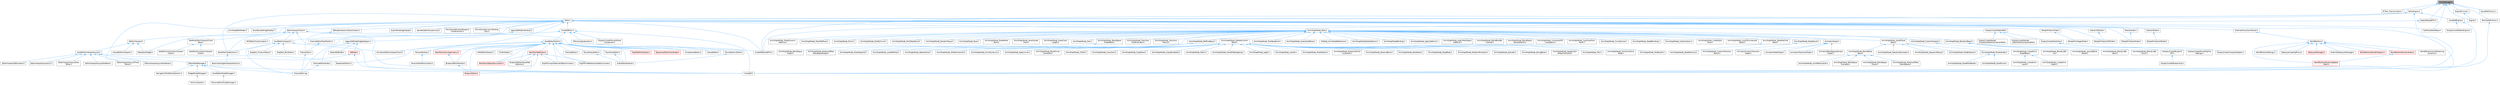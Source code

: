 digraph "TimerManager.h"
{
 // INTERACTIVE_SVG=YES
 // LATEX_PDF_SIZE
  bgcolor="transparent";
  edge [fontname=Helvetica,fontsize=10,labelfontname=Helvetica,labelfontsize=10];
  node [fontname=Helvetica,fontsize=10,shape=box,height=0.2,width=0.4];
  Node1 [id="Node000001",label="TimerManager.h",height=0.2,width=0.4,color="gray40", fillcolor="grey60", style="filled", fontcolor="black",tooltip=" "];
  Node1 -> Node2 [id="edge1_Node000001_Node000002",dir="back",color="steelblue1",style="solid",tooltip=" "];
  Node2 [id="Node000002",label="BTTask_PlayAnimation.h",height=0.2,width=0.4,color="grey40", fillcolor="white", style="filled",URL="$db/d8d/BTTask__PlayAnimation_8h.html",tooltip=" "];
  Node1 -> Node3 [id="edge2_Node000001_Node000003",dir="back",color="steelblue1",style="solid",tooltip=" "];
  Node3 [id="Node000003",label="EditorEngine.h",height=0.2,width=0.4,color="grey40", fillcolor="white", style="filled",URL="$da/d0c/EditorEngine_8h.html",tooltip=" "];
  Node3 -> Node4 [id="edge3_Node000003_Node000004",dir="back",color="steelblue1",style="solid",tooltip=" "];
  Node4 [id="Node000004",label="BookMarkTypeActions.h",height=0.2,width=0.4,color="grey40", fillcolor="white", style="filled",URL="$d0/d2f/BookMarkTypeActions_8h.html",tooltip=" "];
  Node4 -> Node5 [id="edge4_Node000004_Node000005",dir="back",color="steelblue1",style="solid",tooltip=" "];
  Node5 [id="Node000005",label="BookmarkSingleViewportActions.h",height=0.2,width=0.4,color="grey40", fillcolor="white", style="filled",URL="$d3/dd5/BookmarkSingleViewportActions_8h.html",tooltip=" "];
  Node3 -> Node6 [id="edge5_Node000003_Node000006",dir="back",color="steelblue1",style="solid",tooltip=" "];
  Node6 [id="Node000006",label="Editor.h",height=0.2,width=0.4,color="grey40", fillcolor="white", style="filled",URL="$de/d6e/Editor_8h.html",tooltip=" "];
  Node6 -> Node7 [id="edge6_Node000006_Node000007",dir="back",color="steelblue1",style="solid",tooltip=" "];
  Node7 [id="Node000007",label="AnimGraphNode_Base.h",height=0.2,width=0.4,color="grey40", fillcolor="white", style="filled",URL="$d0/dfb/AnimGraphNode__Base_8h.html",tooltip=" "];
  Node7 -> Node8 [id="edge7_Node000007_Node000008",dir="back",color="steelblue1",style="solid",tooltip=" "];
  Node8 [id="Node000008",label="AnimGraphNodeAlphaOptions.h",height=0.2,width=0.4,color="grey40", fillcolor="white", style="filled",URL="$d6/df6/AnimGraphNodeAlphaOptions_8h.html",tooltip=" "];
  Node7 -> Node9 [id="edge8_Node000007_Node000009",dir="back",color="steelblue1",style="solid",tooltip=" "];
  Node9 [id="Node000009",label="AnimGraphNodeBinding.h",height=0.2,width=0.4,color="grey40", fillcolor="white", style="filled",URL="$d6/d3b/AnimGraphNodeBinding_8h.html",tooltip=" "];
  Node7 -> Node10 [id="edge9_Node000007_Node000010",dir="back",color="steelblue1",style="solid",tooltip=" "];
  Node10 [id="Node000010",label="AnimGraphNode_ApplyAdditive.h",height=0.2,width=0.4,color="grey40", fillcolor="white", style="filled",URL="$da/d67/AnimGraphNode__ApplyAdditive_8h.html",tooltip=" "];
  Node7 -> Node11 [id="edge10_Node000007_Node000011",dir="back",color="steelblue1",style="solid",tooltip=" "];
  Node11 [id="Node000011",label="AnimGraphNode_ApplyMeshSpace\lAdditive.h",height=0.2,width=0.4,color="grey40", fillcolor="white", style="filled",URL="$dd/dc4/AnimGraphNode__ApplyMeshSpaceAdditive_8h.html",tooltip=" "];
  Node7 -> Node12 [id="edge11_Node000007_Node000012",dir="back",color="steelblue1",style="solid",tooltip=" "];
  Node12 [id="Node000012",label="AnimGraphNode_AssetPlayer\lBase.h",height=0.2,width=0.4,color="grey40", fillcolor="white", style="filled",URL="$d1/d4f/AnimGraphNode__AssetPlayerBase_8h.html",tooltip=" "];
  Node12 -> Node13 [id="edge12_Node000012_Node000013",dir="back",color="steelblue1",style="solid",tooltip=" "];
  Node13 [id="Node000013",label="AnimGraphNode_BlendSpace\lBase.h",height=0.2,width=0.4,color="grey40", fillcolor="white", style="filled",URL="$d7/d6d/AnimGraphNode__BlendSpaceBase_8h.html",tooltip=" "];
  Node13 -> Node14 [id="edge13_Node000013_Node000014",dir="back",color="steelblue1",style="solid",tooltip=" "];
  Node14 [id="Node000014",label="AnimGraphNode_AimOffsetLookAt.h",height=0.2,width=0.4,color="grey40", fillcolor="white", style="filled",URL="$d2/daa/AnimGraphNode__AimOffsetLookAt_8h.html",tooltip=" "];
  Node13 -> Node15 [id="edge14_Node000013_Node000015",dir="back",color="steelblue1",style="solid",tooltip=" "];
  Node15 [id="Node000015",label="AnimGraphNode_BlendSpace\lEvaluator.h",height=0.2,width=0.4,color="grey40", fillcolor="white", style="filled",URL="$d0/d5d/AnimGraphNode__BlendSpaceEvaluator_8h.html",tooltip=" "];
  Node13 -> Node16 [id="edge15_Node000013_Node000016",dir="back",color="steelblue1",style="solid",tooltip=" "];
  Node16 [id="Node000016",label="AnimGraphNode_BlendSpace\lPlayer.h",height=0.2,width=0.4,color="grey40", fillcolor="white", style="filled",URL="$d2/d22/AnimGraphNode__BlendSpacePlayer_8h.html",tooltip=" "];
  Node13 -> Node17 [id="edge16_Node000013_Node000017",dir="back",color="steelblue1",style="solid",tooltip=" "];
  Node17 [id="Node000017",label="AnimGraphNode_RotationOffset\lBlendSpace.h",height=0.2,width=0.4,color="grey40", fillcolor="white", style="filled",URL="$dc/dd5/AnimGraphNode__RotationOffsetBlendSpace_8h.html",tooltip=" "];
  Node12 -> Node18 [id="edge17_Node000012_Node000018",dir="back",color="steelblue1",style="solid",tooltip=" "];
  Node18 [id="Node000018",label="AnimGraphNode_PoseByName.h",height=0.2,width=0.4,color="grey40", fillcolor="white", style="filled",URL="$d7/d02/AnimGraphNode__PoseByName_8h.html",tooltip=" "];
  Node12 -> Node19 [id="edge18_Node000012_Node000019",dir="back",color="steelblue1",style="solid",tooltip=" "];
  Node19 [id="Node000019",label="AnimGraphNode_PoseHandler.h",height=0.2,width=0.4,color="grey40", fillcolor="white", style="filled",URL="$df/dfb/AnimGraphNode__PoseHandler_8h.html",tooltip=" "];
  Node19 -> Node20 [id="edge19_Node000019_Node000020",dir="back",color="steelblue1",style="solid",tooltip=" "];
  Node20 [id="Node000020",label="AnimGraphNode_PoseBlendNode.h",height=0.2,width=0.4,color="grey40", fillcolor="white", style="filled",URL="$de/d70/AnimGraphNode__PoseBlendNode_8h.html",tooltip=" "];
  Node19 -> Node21 [id="edge20_Node000019_Node000021",dir="back",color="steelblue1",style="solid",tooltip=" "];
  Node21 [id="Node000021",label="AnimGraphNode_PoseDriver.h",height=0.2,width=0.4,color="grey40", fillcolor="white", style="filled",URL="$d7/d7d/AnimGraphNode__PoseDriver_8h.html",tooltip=" "];
  Node12 -> Node22 [id="edge21_Node000012_Node000022",dir="back",color="steelblue1",style="solid",tooltip=" "];
  Node22 [id="Node000022",label="AnimGraphNode_SequenceEvaluator.h",height=0.2,width=0.4,color="grey40", fillcolor="white", style="filled",URL="$d1/d1c/AnimGraphNode__SequenceEvaluator_8h.html",tooltip=" "];
  Node12 -> Node23 [id="edge22_Node000012_Node000023",dir="back",color="steelblue1",style="solid",tooltip=" "];
  Node23 [id="Node000023",label="AnimGraphNode_SequencePlayer.h",height=0.2,width=0.4,color="grey40", fillcolor="white", style="filled",URL="$d2/d91/AnimGraphNode__SequencePlayer_8h.html",tooltip=" "];
  Node7 -> Node24 [id="edge23_Node000007_Node000024",dir="back",color="steelblue1",style="solid",tooltip=" "];
  Node24 [id="Node000024",label="AnimGraphNode_BlendBoneBy\lChannel.h",height=0.2,width=0.4,color="grey40", fillcolor="white", style="filled",URL="$de/da9/AnimGraphNode__BlendBoneByChannel_8h.html",tooltip=" "];
  Node7 -> Node25 [id="edge24_Node000007_Node000025",dir="back",color="steelblue1",style="solid",tooltip=" "];
  Node25 [id="Node000025",label="AnimGraphNode_BlendListBase.h",height=0.2,width=0.4,color="grey40", fillcolor="white", style="filled",URL="$d7/d20/AnimGraphNode__BlendListBase_8h.html",tooltip=" "];
  Node25 -> Node26 [id="edge25_Node000025_Node000026",dir="back",color="steelblue1",style="solid",tooltip=" "];
  Node26 [id="Node000026",label="AnimGraphNode_BlendListBy\lBool.h",height=0.2,width=0.4,color="grey40", fillcolor="white", style="filled",URL="$d9/d9d/AnimGraphNode__BlendListByBool_8h.html",tooltip=" "];
  Node25 -> Node27 [id="edge26_Node000025_Node000027",dir="back",color="steelblue1",style="solid",tooltip=" "];
  Node27 [id="Node000027",label="AnimGraphNode_BlendListBy\lEnum.h",height=0.2,width=0.4,color="grey40", fillcolor="white", style="filled",URL="$de/d60/AnimGraphNode__BlendListByEnum_8h.html",tooltip=" "];
  Node25 -> Node28 [id="edge27_Node000025_Node000028",dir="back",color="steelblue1",style="solid",tooltip=" "];
  Node28 [id="Node000028",label="AnimGraphNode_BlendListBy\lInt.h",height=0.2,width=0.4,color="grey40", fillcolor="white", style="filled",URL="$dc/df2/AnimGraphNode__BlendListByInt_8h.html",tooltip=" "];
  Node25 -> Node29 [id="edge28_Node000025_Node000029",dir="back",color="steelblue1",style="solid",tooltip=" "];
  Node29 [id="Node000029",label="AnimGraphNode_LayeredBone\lBlend.h",height=0.2,width=0.4,color="grey40", fillcolor="white", style="filled",URL="$d2/d01/AnimGraphNode__LayeredBoneBlend_8h.html",tooltip=" "];
  Node7 -> Node30 [id="edge29_Node000007_Node000030",dir="back",color="steelblue1",style="solid",tooltip=" "];
  Node30 [id="Node000030",label="AnimGraphNode_BlendSpace\lGraphBase.h",height=0.2,width=0.4,color="grey40", fillcolor="white", style="filled",URL="$d6/d44/AnimGraphNode__BlendSpaceGraphBase_8h.html",tooltip=" "];
  Node30 -> Node31 [id="edge30_Node000030_Node000031",dir="back",color="steelblue1",style="solid",tooltip=" "];
  Node31 [id="Node000031",label="AnimGraphNode_BlendSpace\lGraph.h",height=0.2,width=0.4,color="grey40", fillcolor="white", style="filled",URL="$d7/d81/AnimGraphNode__BlendSpaceGraph_8h.html",tooltip=" "];
  Node30 -> Node32 [id="edge31_Node000030_Node000032",dir="back",color="steelblue1",style="solid",tooltip=" "];
  Node32 [id="Node000032",label="AnimGraphNode_RotationOffset\lBlendSpaceGraph.h",height=0.2,width=0.4,color="grey40", fillcolor="white", style="filled",URL="$d0/d4c/AnimGraphNode__RotationOffsetBlendSpaceGraph_8h.html",tooltip=" "];
  Node7 -> Node33 [id="edge32_Node000007_Node000033",dir="back",color="steelblue1",style="solid",tooltip=" "];
  Node33 [id="Node000033",label="AnimGraphNode_BlendSpace\lSampleResult.h",height=0.2,width=0.4,color="grey40", fillcolor="white", style="filled",URL="$de/df8/AnimGraphNode__BlendSpaceSampleResult_8h.html",tooltip=" "];
  Node7 -> Node34 [id="edge33_Node000007_Node000034",dir="back",color="steelblue1",style="solid",tooltip=" "];
  Node34 [id="Node000034",label="AnimGraphNode_ComponentTo\lLocalSpace.h",height=0.2,width=0.4,color="grey40", fillcolor="white", style="filled",URL="$d1/d3f/AnimGraphNode__ComponentToLocalSpace_8h.html",tooltip=" "];
  Node7 -> Node35 [id="edge34_Node000007_Node000035",dir="back",color="steelblue1",style="solid",tooltip=" "];
  Node35 [id="Node000035",label="AnimGraphNode_CopyPoseFrom\lMesh.h",height=0.2,width=0.4,color="grey40", fillcolor="white", style="filled",URL="$d6/d71/AnimGraphNode__CopyPoseFromMesh_8h.html",tooltip=" "];
  Node7 -> Node36 [id="edge35_Node000007_Node000036",dir="back",color="steelblue1",style="solid",tooltip=" "];
  Node36 [id="Node000036",label="AnimGraphNode_CurveSource.h",height=0.2,width=0.4,color="grey40", fillcolor="white", style="filled",URL="$dc/de5/AnimGraphNode__CurveSource_8h.html",tooltip=" "];
  Node7 -> Node37 [id="edge36_Node000007_Node000037",dir="back",color="steelblue1",style="solid",tooltip=" "];
  Node37 [id="Node000037",label="AnimGraphNode_CustomProperty.h",height=0.2,width=0.4,color="grey40", fillcolor="white", style="filled",URL="$d8/d3f/AnimGraphNode__CustomProperty_8h.html",tooltip=" "];
  Node37 -> Node38 [id="edge37_Node000037_Node000038",dir="back",color="steelblue1",style="solid",tooltip=" "];
  Node38 [id="Node000038",label="AnimGraphNode_LinkedAnim\lGraphBase.h",height=0.2,width=0.4,color="grey40", fillcolor="white", style="filled",URL="$d5/de1/AnimGraphNode__LinkedAnimGraphBase_8h.html",tooltip=" "];
  Node38 -> Node39 [id="edge38_Node000038_Node000039",dir="back",color="steelblue1",style="solid",tooltip=" "];
  Node39 [id="Node000039",label="AnimGraphNode_LinkedAnim\lGraph.h",height=0.2,width=0.4,color="grey40", fillcolor="white", style="filled",URL="$da/dd5/AnimGraphNode__LinkedAnimGraph_8h.html",tooltip=" "];
  Node38 -> Node40 [id="edge39_Node000038_Node000040",dir="back",color="steelblue1",style="solid",tooltip=" "];
  Node40 [id="Node000040",label="AnimGraphNode_LinkedAnim\lLayer.h",height=0.2,width=0.4,color="grey40", fillcolor="white", style="filled",URL="$dc/d51/AnimGraphNode__LinkedAnimLayer_8h.html",tooltip=" "];
  Node7 -> Node41 [id="edge40_Node000007_Node000041",dir="back",color="steelblue1",style="solid",tooltip=" "];
  Node41 [id="Node000041",label="AnimGraphNode_DeadBlending.h",height=0.2,width=0.4,color="grey40", fillcolor="white", style="filled",URL="$d8/d73/AnimGraphNode__DeadBlending_8h.html",tooltip=" "];
  Node7 -> Node42 [id="edge41_Node000007_Node000042",dir="back",color="steelblue1",style="solid",tooltip=" "];
  Node42 [id="Node000042",label="AnimGraphNode_Inertialization.h",height=0.2,width=0.4,color="grey40", fillcolor="white", style="filled",URL="$d7/d66/AnimGraphNode__Inertialization_8h.html",tooltip=" "];
  Node7 -> Node43 [id="edge42_Node000007_Node000043",dir="back",color="steelblue1",style="solid",tooltip=" "];
  Node43 [id="Node000043",label="AnimGraphNode_LinkedInput\lPose.h",height=0.2,width=0.4,color="grey40", fillcolor="white", style="filled",URL="$d7/d8c/AnimGraphNode__LinkedInputPose_8h.html",tooltip=" "];
  Node7 -> Node44 [id="edge43_Node000007_Node000044",dir="back",color="steelblue1",style="solid",tooltip=" "];
  Node44 [id="Node000044",label="AnimGraphNode_LocalToComponent\lSpace.h",height=0.2,width=0.4,color="grey40", fillcolor="white", style="filled",URL="$d6/d01/AnimGraphNode__LocalToComponentSpace_8h.html",tooltip=" "];
  Node7 -> Node45 [id="edge44_Node000007_Node000045",dir="back",color="steelblue1",style="solid",tooltip=" "];
  Node45 [id="Node000045",label="AnimGraphNode_MakeDynamic\lAdditive.h",height=0.2,width=0.4,color="grey40", fillcolor="white", style="filled",URL="$d4/dc9/AnimGraphNode__MakeDynamicAdditive_8h.html",tooltip=" "];
  Node7 -> Node46 [id="edge45_Node000007_Node000046",dir="back",color="steelblue1",style="solid",tooltip=" "];
  Node46 [id="Node000046",label="AnimGraphNode_MeshRefPose.h",height=0.2,width=0.4,color="grey40", fillcolor="white", style="filled",URL="$d3/d58/AnimGraphNode__MeshRefPose_8h.html",tooltip=" "];
  Node7 -> Node47 [id="edge46_Node000007_Node000047",dir="back",color="steelblue1",style="solid",tooltip=" "];
  Node47 [id="Node000047",label="AnimGraphNode_Mirror.h",height=0.2,width=0.4,color="grey40", fillcolor="white", style="filled",URL="$de/d96/AnimGraphNode__Mirror_8h.html",tooltip=" "];
  Node7 -> Node48 [id="edge47_Node000007_Node000048",dir="back",color="steelblue1",style="solid",tooltip=" "];
  Node48 [id="Node000048",label="AnimGraphNode_ModifyCurve.h",height=0.2,width=0.4,color="grey40", fillcolor="white", style="filled",URL="$d5/d09/AnimGraphNode__ModifyCurve_8h.html",tooltip=" "];
  Node7 -> Node49 [id="edge48_Node000007_Node000049",dir="back",color="steelblue1",style="solid",tooltip=" "];
  Node49 [id="Node000049",label="AnimGraphNode_MultiWayBlend.h",height=0.2,width=0.4,color="grey40", fillcolor="white", style="filled",URL="$dd/dcb/AnimGraphNode__MultiWayBlend_8h.html",tooltip=" "];
  Node7 -> Node50 [id="edge49_Node000007_Node000050",dir="back",color="steelblue1",style="solid",tooltip=" "];
  Node50 [id="Node000050",label="AnimGraphNode_PoseSnapshot.h",height=0.2,width=0.4,color="grey40", fillcolor="white", style="filled",URL="$d1/d92/AnimGraphNode__PoseSnapshot_8h.html",tooltip=" "];
  Node7 -> Node51 [id="edge50_Node000007_Node000051",dir="back",color="steelblue1",style="solid",tooltip=" "];
  Node51 [id="Node000051",label="AnimGraphNode_RandomPlayer.h",height=0.2,width=0.4,color="grey40", fillcolor="white", style="filled",URL="$dc/d48/AnimGraphNode__RandomPlayer_8h.html",tooltip=" "];
  Node7 -> Node52 [id="edge51_Node000007_Node000052",dir="back",color="steelblue1",style="solid",tooltip=" "];
  Node52 [id="Node000052",label="AnimGraphNode_RefPoseBase.h",height=0.2,width=0.4,color="grey40", fillcolor="white", style="filled",URL="$d8/d34/AnimGraphNode__RefPoseBase_8h.html",tooltip=" "];
  Node52 -> Node53 [id="edge52_Node000052_Node000053",dir="back",color="steelblue1",style="solid",tooltip=" "];
  Node53 [id="Node000053",label="AnimGraphNode_IdentityPose.h",height=0.2,width=0.4,color="grey40", fillcolor="white", style="filled",URL="$d8/dac/AnimGraphNode__IdentityPose_8h.html",tooltip=" "];
  Node52 -> Node54 [id="edge53_Node000052_Node000054",dir="back",color="steelblue1",style="solid",tooltip=" "];
  Node54 [id="Node000054",label="AnimGraphNode_LocalRefPose.h",height=0.2,width=0.4,color="grey40", fillcolor="white", style="filled",URL="$df/d6f/AnimGraphNode__LocalRefPose_8h.html",tooltip=" "];
  Node52 -> Node50 [id="edge54_Node000052_Node000050",dir="back",color="steelblue1",style="solid",tooltip=" "];
  Node7 -> Node55 [id="edge55_Node000007_Node000055",dir="back",color="steelblue1",style="solid",tooltip=" "];
  Node55 [id="Node000055",label="AnimGraphNode_Root.h",height=0.2,width=0.4,color="grey40", fillcolor="white", style="filled",URL="$d2/d39/AnimGraphNode__Root_8h.html",tooltip=" "];
  Node7 -> Node56 [id="edge56_Node000007_Node000056",dir="back",color="steelblue1",style="solid",tooltip=" "];
  Node56 [id="Node000056",label="AnimGraphNode_RotateRoot\lBone.h",height=0.2,width=0.4,color="grey40", fillcolor="white", style="filled",URL="$d4/de0/AnimGraphNode__RotateRootBone_8h.html",tooltip=" "];
  Node7 -> Node57 [id="edge57_Node000007_Node000057",dir="back",color="steelblue1",style="solid",tooltip=" "];
  Node57 [id="Node000057",label="AnimGraphNode_SaveCached\lPose.h",height=0.2,width=0.4,color="grey40", fillcolor="white", style="filled",URL="$df/d5e/AnimGraphNode__SaveCachedPose_8h.html",tooltip=" "];
  Node7 -> Node58 [id="edge58_Node000007_Node000058",dir="back",color="steelblue1",style="solid",tooltip=" "];
  Node58 [id="Node000058",label="AnimGraphNode_ScaleChain\lLength.h",height=0.2,width=0.4,color="grey40", fillcolor="white", style="filled",URL="$d9/df8/AnimGraphNode__ScaleChainLength_8h.html",tooltip=" "];
  Node7 -> Node59 [id="edge59_Node000007_Node000059",dir="back",color="steelblue1",style="solid",tooltip=" "];
  Node59 [id="Node000059",label="AnimGraphNode_SkeletalControl\lBase.h",height=0.2,width=0.4,color="grey40", fillcolor="white", style="filled",URL="$d9/dff/AnimGraphNode__SkeletalControlBase_8h.html",tooltip=" "];
  Node59 -> Node60 [id="edge60_Node000059_Node000060",dir="back",color="steelblue1",style="solid",tooltip=" "];
  Node60 [id="Node000060",label="AnimGraphNode_AnimDynamics.h",height=0.2,width=0.4,color="grey40", fillcolor="white", style="filled",URL="$da/dc2/AnimGraphNode__AnimDynamics_8h.html",tooltip=" "];
  Node59 -> Node61 [id="edge61_Node000059_Node000061",dir="back",color="steelblue1",style="solid",tooltip=" "];
  Node61 [id="Node000061",label="AnimGraphNode_ApplyLimits.h",height=0.2,width=0.4,color="grey40", fillcolor="white", style="filled",URL="$dc/d36/AnimGraphNode__ApplyLimits_8h.html",tooltip=" "];
  Node59 -> Node62 [id="edge62_Node000059_Node000062",dir="back",color="steelblue1",style="solid",tooltip=" "];
  Node62 [id="Node000062",label="AnimGraphNode_BoneDriven\lController.h",height=0.2,width=0.4,color="grey40", fillcolor="white", style="filled",URL="$df/df3/AnimGraphNode__BoneDrivenController_8h.html",tooltip=" "];
  Node59 -> Node63 [id="edge63_Node000059_Node000063",dir="back",color="steelblue1",style="solid",tooltip=" "];
  Node63 [id="Node000063",label="AnimGraphNode_CCDIK.h",height=0.2,width=0.4,color="grey40", fillcolor="white", style="filled",URL="$df/d0d/AnimGraphNode__CCDIK_8h.html",tooltip=" "];
  Node59 -> Node64 [id="edge64_Node000059_Node000064",dir="back",color="steelblue1",style="solid",tooltip=" "];
  Node64 [id="Node000064",label="AnimGraphNode_Constraint.h",height=0.2,width=0.4,color="grey40", fillcolor="white", style="filled",URL="$d2/d98/AnimGraphNode__Constraint_8h.html",tooltip=" "];
  Node59 -> Node65 [id="edge65_Node000059_Node000065",dir="back",color="steelblue1",style="solid",tooltip=" "];
  Node65 [id="Node000065",label="AnimGraphNode_CopyBone.h",height=0.2,width=0.4,color="grey40", fillcolor="white", style="filled",URL="$dc/de6/AnimGraphNode__CopyBone_8h.html",tooltip=" "];
  Node59 -> Node66 [id="edge66_Node000059_Node000066",dir="back",color="steelblue1",style="solid",tooltip=" "];
  Node66 [id="Node000066",label="AnimGraphNode_CopyBoneDelta.h",height=0.2,width=0.4,color="grey40", fillcolor="white", style="filled",URL="$d8/d60/AnimGraphNode__CopyBoneDelta_8h.html",tooltip=" "];
  Node59 -> Node67 [id="edge67_Node000059_Node000067",dir="back",color="steelblue1",style="solid",tooltip=" "];
  Node67 [id="Node000067",label="AnimGraphNode_Fabrik.h",height=0.2,width=0.4,color="grey40", fillcolor="white", style="filled",URL="$d6/d79/AnimGraphNode__Fabrik_8h.html",tooltip=" "];
  Node59 -> Node68 [id="edge68_Node000059_Node000068",dir="back",color="steelblue1",style="solid",tooltip=" "];
  Node68 [id="Node000068",label="AnimGraphNode_HandIKRetargeting.h",height=0.2,width=0.4,color="grey40", fillcolor="white", style="filled",URL="$dd/dee/AnimGraphNode__HandIKRetargeting_8h.html",tooltip=" "];
  Node59 -> Node69 [id="edge69_Node000059_Node000069",dir="back",color="steelblue1",style="solid",tooltip=" "];
  Node69 [id="Node000069",label="AnimGraphNode_LegIK.h",height=0.2,width=0.4,color="grey40", fillcolor="white", style="filled",URL="$d3/d59/AnimGraphNode__LegIK_8h.html",tooltip=" "];
  Node59 -> Node70 [id="edge70_Node000059_Node000070",dir="back",color="steelblue1",style="solid",tooltip=" "];
  Node70 [id="Node000070",label="AnimGraphNode_LookAt.h",height=0.2,width=0.4,color="grey40", fillcolor="white", style="filled",URL="$dd/de3/AnimGraphNode__LookAt_8h.html",tooltip=" "];
  Node59 -> Node71 [id="edge71_Node000059_Node000071",dir="back",color="steelblue1",style="solid",tooltip=" "];
  Node71 [id="Node000071",label="AnimGraphNode_ModifyBone.h",height=0.2,width=0.4,color="grey40", fillcolor="white", style="filled",URL="$d1/d8e/AnimGraphNode__ModifyBone_8h.html",tooltip=" "];
  Node59 -> Node72 [id="edge72_Node000059_Node000072",dir="back",color="steelblue1",style="solid",tooltip=" "];
  Node72 [id="Node000072",label="AnimGraphNode_ModularVehicle\lController.h",height=0.2,width=0.4,color="grey40", fillcolor="white", style="filled",URL="$d3/d04/AnimGraphNode__ModularVehicleController_8h.html",tooltip=" "];
  Node59 -> Node73 [id="edge73_Node000059_Node000073",dir="back",color="steelblue1",style="solid",tooltip=" "];
  Node73 [id="Node000073",label="AnimGraphNode_ObserveBone.h",height=0.2,width=0.4,color="grey40", fillcolor="white", style="filled",URL="$d0/dcc/AnimGraphNode__ObserveBone_8h.html",tooltip=" "];
  Node59 -> Node74 [id="edge74_Node000059_Node000074",dir="back",color="steelblue1",style="solid",tooltip=" "];
  Node74 [id="Node000074",label="AnimGraphNode_ResetRoot.h",height=0.2,width=0.4,color="grey40", fillcolor="white", style="filled",URL="$dd/da9/AnimGraphNode__ResetRoot_8h.html",tooltip=" "];
  Node59 -> Node75 [id="edge75_Node000059_Node000075",dir="back",color="steelblue1",style="solid",tooltip=" "];
  Node75 [id="Node000075",label="AnimGraphNode_RigidBody.h",height=0.2,width=0.4,color="grey40", fillcolor="white", style="filled",URL="$d0/d05/AnimGraphNode__RigidBody_8h.html",tooltip=" "];
  Node59 -> Node76 [id="edge76_Node000059_Node000076",dir="back",color="steelblue1",style="solid",tooltip=" "];
  Node76 [id="Node000076",label="AnimGraphNode_RotationMultiplier.h",height=0.2,width=0.4,color="grey40", fillcolor="white", style="filled",URL="$d6/d16/AnimGraphNode__RotationMultiplier_8h.html",tooltip=" "];
  Node59 -> Node77 [id="edge77_Node000059_Node000077",dir="back",color="steelblue1",style="solid",tooltip=" "];
  Node77 [id="Node000077",label="AnimGraphNode_SplineIK.h",height=0.2,width=0.4,color="grey40", fillcolor="white", style="filled",URL="$d0/d7e/AnimGraphNode__SplineIK_8h.html",tooltip=" "];
  Node59 -> Node78 [id="edge78_Node000059_Node000078",dir="back",color="steelblue1",style="solid",tooltip=" "];
  Node78 [id="Node000078",label="AnimGraphNode_SpringBone.h",height=0.2,width=0.4,color="grey40", fillcolor="white", style="filled",URL="$dc/d38/AnimGraphNode__SpringBone_8h.html",tooltip=" "];
  Node59 -> Node79 [id="edge79_Node000059_Node000079",dir="back",color="steelblue1",style="solid",tooltip=" "];
  Node79 [id="Node000079",label="AnimGraphNode_StageCoach\lWheelController.h",height=0.2,width=0.4,color="grey40", fillcolor="white", style="filled",URL="$d6/dbe/AnimGraphNode__StageCoachWheelController_8h.html",tooltip=" "];
  Node59 -> Node80 [id="edge80_Node000059_Node000080",dir="back",color="steelblue1",style="solid",tooltip=" "];
  Node80 [id="Node000080",label="AnimGraphNode_Trail.h",height=0.2,width=0.4,color="grey40", fillcolor="white", style="filled",URL="$d4/d5a/AnimGraphNode__Trail_8h.html",tooltip=" "];
  Node59 -> Node81 [id="edge81_Node000059_Node000081",dir="back",color="steelblue1",style="solid",tooltip=" "];
  Node81 [id="Node000081",label="AnimGraphNode_TwistCorrective\lNode.h",height=0.2,width=0.4,color="grey40", fillcolor="white", style="filled",URL="$de/d7f/AnimGraphNode__TwistCorrectiveNode_8h.html",tooltip=" "];
  Node59 -> Node82 [id="edge82_Node000059_Node000082",dir="back",color="steelblue1",style="solid",tooltip=" "];
  Node82 [id="Node000082",label="AnimGraphNode_TwoBoneIK.h",height=0.2,width=0.4,color="grey40", fillcolor="white", style="filled",URL="$d1/dc2/AnimGraphNode__TwoBoneIK_8h.html",tooltip=" "];
  Node59 -> Node83 [id="edge83_Node000059_Node000083",dir="back",color="steelblue1",style="solid",tooltip=" "];
  Node83 [id="Node000083",label="AnimGraphNode_WheelController.h",height=0.2,width=0.4,color="grey40", fillcolor="white", style="filled",URL="$df/de4/AnimGraphNode__WheelController_8h.html",tooltip=" "];
  Node7 -> Node84 [id="edge84_Node000007_Node000084",dir="back",color="steelblue1",style="solid",tooltip=" "];
  Node84 [id="Node000084",label="AnimGraphNode_Slot.h",height=0.2,width=0.4,color="grey40", fillcolor="white", style="filled",URL="$df/d63/AnimGraphNode__Slot_8h.html",tooltip=" "];
  Node7 -> Node85 [id="edge85_Node000007_Node000085",dir="back",color="steelblue1",style="solid",tooltip=" "];
  Node85 [id="Node000085",label="AnimGraphNode_StateMachine\lBase.h",height=0.2,width=0.4,color="grey40", fillcolor="white", style="filled",URL="$dc/d11/AnimGraphNode__StateMachineBase_8h.html",tooltip=" "];
  Node85 -> Node86 [id="edge86_Node000085_Node000086",dir="back",color="steelblue1",style="solid",tooltip=" "];
  Node86 [id="Node000086",label="AnimGraphNode_StateMachine.h",height=0.2,width=0.4,color="grey40", fillcolor="white", style="filled",URL="$d9/d4d/AnimGraphNode__StateMachine_8h.html",tooltip=" "];
  Node7 -> Node87 [id="edge87_Node000007_Node000087",dir="back",color="steelblue1",style="solid",tooltip=" "];
  Node87 [id="Node000087",label="AnimGraphNode_StateResult.h",height=0.2,width=0.4,color="grey40", fillcolor="white", style="filled",URL="$d3/d7e/AnimGraphNode__StateResult_8h.html",tooltip=" "];
  Node87 -> Node88 [id="edge88_Node000087_Node000088",dir="back",color="steelblue1",style="solid",tooltip=" "];
  Node88 [id="Node000088",label="AnimGraphNode_CustomTransition\lResult.h",height=0.2,width=0.4,color="grey40", fillcolor="white", style="filled",URL="$df/d6e/AnimGraphNode__CustomTransitionResult_8h.html",tooltip=" "];
  Node7 -> Node89 [id="edge89_Node000007_Node000089",dir="back",color="steelblue1",style="solid",tooltip=" "];
  Node89 [id="Node000089",label="AnimGraphNode_Transition\lPoseEvaluator.h",height=0.2,width=0.4,color="grey40", fillcolor="white", style="filled",URL="$d8/dec/AnimGraphNode__TransitionPoseEvaluator_8h.html",tooltip=" "];
  Node7 -> Node90 [id="edge90_Node000007_Node000090",dir="back",color="steelblue1",style="solid",tooltip=" "];
  Node90 [id="Node000090",label="AnimGraphNode_Transition\lResult.h",height=0.2,width=0.4,color="grey40", fillcolor="white", style="filled",URL="$d7/d74/AnimGraphNode__TransitionResult_8h.html",tooltip=" "];
  Node7 -> Node91 [id="edge91_Node000007_Node000091",dir="back",color="steelblue1",style="solid",tooltip=" "];
  Node91 [id="Node000091",label="AnimGraphNode_TwoWayBlend.h",height=0.2,width=0.4,color="grey40", fillcolor="white", style="filled",URL="$d0/df0/AnimGraphNode__TwoWayBlend_8h.html",tooltip=" "];
  Node7 -> Node92 [id="edge92_Node000007_Node000092",dir="back",color="steelblue1",style="solid",tooltip=" "];
  Node92 [id="Node000092",label="AnimGraphNode_UseCachedPose.h",height=0.2,width=0.4,color="grey40", fillcolor="white", style="filled",URL="$d8/d30/AnimGraphNode__UseCachedPose_8h.html",tooltip=" "];
  Node7 -> Node93 [id="edge93_Node000007_Node000093",dir="back",color="steelblue1",style="solid",tooltip=" "];
  Node93 [id="Node000093",label="AnimationGraph.h",height=0.2,width=0.4,color="grey40", fillcolor="white", style="filled",URL="$df/d2e/AnimationGraph_8h.html",tooltip=" "];
  Node93 -> Node94 [id="edge94_Node000093_Node000094",dir="back",color="steelblue1",style="solid",tooltip=" "];
  Node94 [id="Node000094",label="AnimationBlendSpaceSample\lGraph.h",height=0.2,width=0.4,color="grey40", fillcolor="white", style="filled",URL="$d1/d35/AnimationBlendSpaceSampleGraph_8h.html",tooltip=" "];
  Node93 -> Node95 [id="edge95_Node000093_Node000095",dir="back",color="steelblue1",style="solid",tooltip=" "];
  Node95 [id="Node000095",label="AnimationCustomTransition\lGraph.h",height=0.2,width=0.4,color="grey40", fillcolor="white", style="filled",URL="$dc/d6c/AnimationCustomTransitionGraph_8h.html",tooltip=" "];
  Node93 -> Node96 [id="edge96_Node000093_Node000096",dir="back",color="steelblue1",style="solid",tooltip=" "];
  Node96 [id="Node000096",label="AnimationStateGraph.h",height=0.2,width=0.4,color="grey40", fillcolor="white", style="filled",URL="$d1/d71/AnimationStateGraph_8h.html",tooltip=" "];
  Node93 -> Node97 [id="edge97_Node000093_Node000097",dir="back",color="steelblue1",style="solid",tooltip=" "];
  Node97 [id="Node000097",label="AnimationTransitionGraph.h",height=0.2,width=0.4,color="grey40", fillcolor="white", style="filled",URL="$d2/d0b/AnimationTransitionGraph_8h.html",tooltip=" "];
  Node7 -> Node98 [id="edge98_Node000007_Node000098",dir="back",color="steelblue1",style="solid",tooltip=" "];
  Node98 [id="Node000098",label="K2Node_AnimNodeReference.h",height=0.2,width=0.4,color="grey40", fillcolor="white", style="filled",URL="$d2/d81/K2Node__AnimNodeReference_8h.html",tooltip=" "];
  Node6 -> Node99 [id="edge99_Node000006_Node000099",dir="back",color="steelblue1",style="solid",tooltip=" "];
  Node99 [id="Node000099",label="AnimNodeEditModes.h",height=0.2,width=0.4,color="grey40", fillcolor="white", style="filled",URL="$db/dde/AnimNodeEditModes_8h.html",tooltip=" "];
  Node6 -> Node4 [id="edge100_Node000006_Node000004",dir="back",color="steelblue1",style="solid",tooltip=" "];
  Node6 -> Node100 [id="edge101_Node000006_Node000100",dir="back",color="steelblue1",style="solid",tooltip=" "];
  Node100 [id="Node000100",label="BrushBuilderDragDropOp.h",height=0.2,width=0.4,color="grey40", fillcolor="white", style="filled",URL="$d9/d56/BrushBuilderDragDropOp_8h.html",tooltip=" "];
  Node6 -> Node101 [id="edge102_Node000006_Node000101",dir="back",color="steelblue1",style="solid",tooltip=" "];
  Node101 [id="Node000101",label="DisplayClusterObjectRef.h",height=0.2,width=0.4,color="grey40", fillcolor="white", style="filled",URL="$d9/d87/DisplayClusterObjectRef_8h.html",tooltip=" "];
  Node101 -> Node102 [id="edge103_Node000101_Node000102",dir="back",color="steelblue1",style="solid",tooltip=" "];
  Node102 [id="Node000102",label="DisplayClusterRender\l_ProceduralMeshComponentRef.h",height=0.2,width=0.4,color="grey40", fillcolor="white", style="filled",URL="$da/dbe/DisplayClusterRender__ProceduralMeshComponentRef_8h.html",tooltip=" "];
  Node101 -> Node103 [id="edge104_Node000101_Node000103",dir="back",color="steelblue1",style="solid",tooltip=" "];
  Node103 [id="Node000103",label="DisplayClusterRender\l_StaticMeshComponentRef.h",height=0.2,width=0.4,color="grey40", fillcolor="white", style="filled",URL="$dd/d84/DisplayClusterRender__StaticMeshComponentRef_8h.html",tooltip=" "];
  Node101 -> Node104 [id="edge105_Node000101_Node000104",dir="back",color="steelblue1",style="solid",tooltip=" "];
  Node104 [id="Node000104",label="DisplayClusterRootActor.h",height=0.2,width=0.4,color="grey40", fillcolor="white", style="filled",URL="$d0/d41/DisplayClusterRootActor_8h.html",tooltip=" "];
  Node104 -> Node105 [id="edge106_Node000104_Node000105",dir="back",color="steelblue1",style="solid",tooltip=" "];
  Node105 [id="Node000105",label="DisplayClusterMoviePipeline\lSettings.h",height=0.2,width=0.4,color="grey40", fillcolor="white", style="filled",URL="$d7/d56/DisplayClusterMoviePipelineSettings_8h.html",tooltip=" "];
  Node104 -> Node106 [id="edge107_Node000104_Node000106",dir="back",color="steelblue1",style="solid",tooltip=" "];
  Node106 [id="Node000106",label="DisplayClusterViewportHelpers.h",height=0.2,width=0.4,color="grey40", fillcolor="white", style="filled",URL="$d6/d8b/DisplayClusterViewportHelpers_8h.html",tooltip=" "];
  Node104 -> Node107 [id="edge108_Node000104_Node000107",dir="back",color="steelblue1",style="solid",tooltip=" "];
  Node107 [id="Node000107",label="IDisplayClusterBlueprint\lAPI.h",height=0.2,width=0.4,color="grey40", fillcolor="white", style="filled",URL="$d6/dd6/IDisplayClusterBlueprintAPI_8h.html",tooltip=" "];
  Node107 -> Node108 [id="edge109_Node000107_Node000108",dir="back",color="steelblue1",style="solid",tooltip=" "];
  Node108 [id="Node000108",label="DisplayClusterBlueprintLib.h",height=0.2,width=0.4,color="grey40", fillcolor="white", style="filled",URL="$d9/d13/DisplayClusterBlueprintLib_8h.html",tooltip=" "];
  Node6 -> Node109 [id="edge110_Node000006_Node000109",dir="back",color="steelblue1",style="solid",tooltip=" "];
  Node109 [id="Node000109",label="EdModeInteractiveToolsContext.h",height=0.2,width=0.4,color="grey40", fillcolor="white", style="filled",URL="$d7/da4/EdModeInteractiveToolsContext_8h.html",tooltip=" "];
  Node109 -> Node110 [id="edge111_Node000109_Node000110",dir="back",color="steelblue1",style="solid",tooltip=" "];
  Node110 [id="Node000110",label="FractureTool.h",height=0.2,width=0.4,color="grey40", fillcolor="white", style="filled",URL="$d4/d30/FractureTool_8h.html",tooltip=" "];
  Node110 -> Node111 [id="edge112_Node000110_Node000111",dir="back",color="steelblue1",style="solid",tooltip=" "];
  Node111 [id="Node000111",label="FractureTool.cpp",height=0.2,width=0.4,color="grey40", fillcolor="white", style="filled",URL="$dc/d9a/FractureTool_8cpp.html",tooltip=" "];
  Node6 -> Node112 [id="edge113_Node000006_Node000112",dir="back",color="steelblue1",style="solid",tooltip=" "];
  Node112 [id="Node000112",label="EditorModeManager.h",height=0.2,width=0.4,color="grey40", fillcolor="white", style="filled",URL="$d9/dca/EditorModeManager_8h.html",tooltip=" "];
  Node112 -> Node113 [id="edge114_Node000112_Node000113",dir="back",color="steelblue1",style="solid",tooltip=" "];
  Node113 [id="Node000113",label="AssetEditorModeManager.h",height=0.2,width=0.4,color="grey40", fillcolor="white", style="filled",URL="$db/d83/AssetEditorModeManager_8h.html",tooltip=" "];
  Node113 -> Node114 [id="edge115_Node000113_Node000114",dir="back",color="steelblue1",style="solid",tooltip=" "];
  Node114 [id="Node000114",label="IPersonaEditorModeManager.h",height=0.2,width=0.4,color="grey40", fillcolor="white", style="filled",URL="$d7/dda/IPersonaEditorModeManager_8h.html",tooltip=" "];
  Node112 -> Node111 [id="edge116_Node000112_Node000111",dir="back",color="steelblue1",style="solid",tooltip=" "];
  Node112 -> Node115 [id="edge117_Node000112_Node000115",dir="back",color="steelblue1",style="solid",tooltip=" "];
  Node115 [id="Node000115",label="NavigationToolEditorSelection.h",height=0.2,width=0.4,color="grey40", fillcolor="white", style="filled",URL="$d8/dc1/NavigationToolEditorSelection_8h.html",tooltip=" "];
  Node112 -> Node116 [id="edge118_Node000112_Node000116",dir="back",color="steelblue1",style="solid",tooltip=" "];
  Node116 [id="Node000116",label="UnrealEd.h",height=0.2,width=0.4,color="grey40", fillcolor="white", style="filled",URL="$d2/d5f/UnrealEd_8h.html",tooltip=" "];
  Node112 -> Node117 [id="edge119_Node000112_Node000117",dir="back",color="steelblue1",style="solid",tooltip=" "];
  Node117 [id="Node000117",label="WidgetModeManager.h",height=0.2,width=0.4,color="grey40", fillcolor="white", style="filled",URL="$d7/d49/WidgetModeManager_8h.html",tooltip=" "];
  Node117 -> Node118 [id="edge120_Node000117_Node000118",dir="back",color="steelblue1",style="solid",tooltip=" "];
  Node118 [id="Node000118",label="ToolCompatible.h",height=0.2,width=0.4,color="grey40", fillcolor="white", style="filled",URL="$d4/d38/ToolCompatible_8h.html",tooltip=" "];
  Node6 -> Node119 [id="edge121_Node000006_Node000119",dir="back",color="steelblue1",style="solid",tooltip=" "];
  Node119 [id="Node000119",label="EditorViewportClient.h",height=0.2,width=0.4,color="grey40", fillcolor="white", style="filled",URL="$d4/d41/EditorViewportClient_8h.html",tooltip=" "];
  Node119 -> Node120 [id="edge122_Node000119_Node000120",dir="back",color="steelblue1",style="solid",tooltip=" "];
  Node120 [id="Node000120",label="AnimationEditorViewportClient.h",height=0.2,width=0.4,color="grey40", fillcolor="white", style="filled",URL="$d1/d45/AnimationEditorViewportClient_8h.html",tooltip=" "];
  Node119 -> Node121 [id="edge123_Node000119_Node000121",dir="back",color="steelblue1",style="solid",tooltip=" "];
  Node121 [id="Node000121",label="DataflowEditorViewportClient\lBase.h",height=0.2,width=0.4,color="grey40", fillcolor="white", style="filled",URL="$d8/ddd/DataflowEditorViewportClientBase_8h.html",tooltip=" "];
  Node121 -> Node122 [id="edge124_Node000121_Node000122",dir="back",color="steelblue1",style="solid",tooltip=" "];
  Node122 [id="Node000122",label="DataflowConstructionViewport\lClient.h",height=0.2,width=0.4,color="grey40", fillcolor="white", style="filled",URL="$d5/da1/DataflowConstructionViewportClient_8h.html",tooltip=" "];
  Node121 -> Node123 [id="edge125_Node000121_Node000123",dir="back",color="steelblue1",style="solid",tooltip=" "];
  Node123 [id="Node000123",label="DataflowSimulationViewport\lClient.h",height=0.2,width=0.4,color="grey40", fillcolor="white", style="filled",URL="$da/d6a/DataflowSimulationViewportClient_8h.html",tooltip=" "];
  Node119 -> Node124 [id="edge126_Node000119_Node000124",dir="back",color="steelblue1",style="solid",tooltip=" "];
  Node124 [id="Node000124",label="ISCSEditorCustomization.h",height=0.2,width=0.4,color="grey40", fillcolor="white", style="filled",URL="$de/d19/ISCSEditorCustomization_8h.html",tooltip=" "];
  Node119 -> Node125 [id="edge127_Node000119_Node000125",dir="back",color="steelblue1",style="solid",tooltip=" "];
  Node125 [id="Node000125",label="LevelEditorViewport.h",height=0.2,width=0.4,color="grey40", fillcolor="white", style="filled",URL="$d4/ddf/LevelEditorViewport_8h.html",tooltip=" "];
  Node125 -> Node4 [id="edge128_Node000125_Node000004",dir="back",color="steelblue1",style="solid",tooltip=" "];
  Node125 -> Node126 [id="edge129_Node000125_Node000126",dir="back",color="steelblue1",style="solid",tooltip=" "];
  Node126 [id="Node000126",label="DragTool_BoxSelect.h",height=0.2,width=0.4,color="grey40", fillcolor="white", style="filled",URL="$da/dbf/DragTool__BoxSelect_8h.html",tooltip=" "];
  Node125 -> Node127 [id="edge130_Node000125_Node000127",dir="back",color="steelblue1",style="solid",tooltip=" "];
  Node127 [id="Node000127",label="DragTool_FrustumSelect.h",height=0.2,width=0.4,color="grey40", fillcolor="white", style="filled",URL="$db/de7/DragTool__FrustumSelect_8h.html",tooltip=" "];
  Node125 -> Node111 [id="edge131_Node000125_Node000111",dir="back",color="steelblue1",style="solid",tooltip=" "];
  Node125 -> Node116 [id="edge132_Node000125_Node000116",dir="back",color="steelblue1",style="solid",tooltip=" "];
  Node119 -> Node128 [id="edge133_Node000119_Node000128",dir="back",color="steelblue1",style="solid",tooltip=" "];
  Node128 [id="Node000128",label="SEditorViewport.h",height=0.2,width=0.4,color="grey40", fillcolor="white", style="filled",URL="$dd/de0/SEditorViewport_8h.html",tooltip=" "];
  Node128 -> Node129 [id="edge134_Node000128_Node000129",dir="back",color="steelblue1",style="solid",tooltip=" "];
  Node129 [id="Node000129",label="AssetEditorViewportLayout.h",height=0.2,width=0.4,color="grey40", fillcolor="white", style="filled",URL="$df/d46/AssetEditorViewportLayout_8h.html",tooltip=" "];
  Node129 -> Node130 [id="edge135_Node000129_Node000130",dir="back",color="steelblue1",style="solid",tooltip=" "];
  Node130 [id="Node000130",label="BaseAssetToolkit.h",height=0.2,width=0.4,color="grey40", fillcolor="white", style="filled",URL="$d4/d85/BaseAssetToolkit_8h.html",tooltip=" "];
  Node129 -> Node131 [id="edge136_Node000129_Node000131",dir="back",color="steelblue1",style="solid",tooltip=" "];
  Node131 [id="Node000131",label="EditorViewportLayout2x2.h",height=0.2,width=0.4,color="grey40", fillcolor="white", style="filled",URL="$df/dbd/EditorViewportLayout2x2_8h.html",tooltip=" "];
  Node129 -> Node132 [id="edge137_Node000129_Node000132",dir="back",color="steelblue1",style="solid",tooltip=" "];
  Node132 [id="Node000132",label="EditorViewportLayoutFour\lPanes.h",height=0.2,width=0.4,color="grey40", fillcolor="white", style="filled",URL="$d4/d84/EditorViewportLayoutFourPanes_8h.html",tooltip=" "];
  Node129 -> Node133 [id="edge138_Node000129_Node000133",dir="back",color="steelblue1",style="solid",tooltip=" "];
  Node133 [id="Node000133",label="EditorViewportLayoutOnePane.h",height=0.2,width=0.4,color="grey40", fillcolor="white", style="filled",URL="$d2/da6/EditorViewportLayoutOnePane_8h.html",tooltip=" "];
  Node129 -> Node134 [id="edge139_Node000129_Node000134",dir="back",color="steelblue1",style="solid",tooltip=" "];
  Node134 [id="Node000134",label="EditorViewportLayoutThree\lPanes.h",height=0.2,width=0.4,color="grey40", fillcolor="white", style="filled",URL="$d2/d25/EditorViewportLayoutThreePanes_8h.html",tooltip=" "];
  Node129 -> Node135 [id="edge140_Node000129_Node000135",dir="back",color="steelblue1",style="solid",tooltip=" "];
  Node135 [id="Node000135",label="EditorViewportLayoutTwoPanes.h",height=0.2,width=0.4,color="grey40", fillcolor="white", style="filled",URL="$dc/d66/EditorViewportLayoutTwoPanes_8h.html",tooltip=" "];
  Node129 -> Node136 [id="edge141_Node000129_Node000136",dir="back",color="steelblue1",style="solid",tooltip=" "];
  Node136 [id="Node000136",label="EditorViewportTabContent.h",height=0.2,width=0.4,color="grey40", fillcolor="white", style="filled",URL="$d9/da4/EditorViewportTabContent_8h.html",tooltip=" "];
  Node128 -> Node137 [id="edge142_Node000128_Node000137",dir="back",color="steelblue1",style="solid",tooltip=" "];
  Node137 [id="Node000137",label="SAssetEditorViewport.h",height=0.2,width=0.4,color="grey40", fillcolor="white", style="filled",URL="$df/d5a/SAssetEditorViewport_8h.html",tooltip=" "];
  Node128 -> Node138 [id="edge143_Node000128_Node000138",dir="back",color="steelblue1",style="solid",tooltip=" "];
  Node138 [id="Node000138",label="SSkeletonWidget.h",height=0.2,width=0.4,color="grey40", fillcolor="white", style="filled",URL="$dd/da7/SSkeletonWidget_8h.html",tooltip=" "];
  Node119 -> Node138 [id="edge144_Node000119_Node000138",dir="back",color="steelblue1",style="solid",tooltip=" "];
  Node119 -> Node116 [id="edge145_Node000119_Node000116",dir="back",color="steelblue1",style="solid",tooltip=" "];
  Node119 -> Node139 [id="edge146_Node000119_Node000139",dir="back",color="steelblue1",style="solid",tooltip=" "];
  Node139 [id="Node000139",label="UnrealEdSharedPCH.h",height=0.2,width=0.4,color="grey40", fillcolor="white", style="filled",URL="$d1/de6/UnrealEdSharedPCH_8h.html",tooltip=" "];
  Node6 -> Node140 [id="edge147_Node000006_Node000140",dir="back",color="steelblue1",style="solid",tooltip=" "];
  Node140 [id="Node000140",label="ExportTextDragDropOp.h",height=0.2,width=0.4,color="grey40", fillcolor="white", style="filled",URL="$de/d5c/ExportTextDragDropOp_8h.html",tooltip=" "];
  Node6 -> Node141 [id="edge148_Node000006_Node000141",dir="back",color="steelblue1",style="solid",tooltip=" "];
  Node141 [id="Node000141",label="ExternalDirtyActorsTracker.h",height=0.2,width=0.4,color="grey40", fillcolor="white", style="filled",URL="$db/d89/ExternalDirtyActorsTracker_8h.html",tooltip=" "];
  Node141 -> Node142 [id="edge149_Node000141_Node000142",dir="back",color="steelblue1",style="solid",tooltip=" "];
  Node142 [id="Node000142",label="WorldPartition.h",height=0.2,width=0.4,color="grey40", fillcolor="white", style="filled",URL="$de/d1e/WorldPartition_8h.html",tooltip=" "];
  Node142 -> Node143 [id="edge150_Node000142_Node000143",dir="back",color="steelblue1",style="solid",tooltip=" "];
  Node143 [id="Node000143",label="DataLayerLoadingPolicy.h",height=0.2,width=0.4,color="grey40", fillcolor="white", style="filled",URL="$d4/d49/DataLayerLoadingPolicy_8h.html",tooltip=" "];
  Node142 -> Node144 [id="edge151_Node000142_Node000144",dir="back",color="steelblue1",style="solid",tooltip=" "];
  Node144 [id="Node000144",label="DataLayerManager.h",height=0.2,width=0.4,color="red", fillcolor="#FFF0F0", style="filled",URL="$de/d96/DataLayerManager_8h.html",tooltip=" "];
  Node142 -> Node146 [id="edge152_Node000142_Node000146",dir="back",color="steelblue1",style="solid",tooltip=" "];
  Node146 [id="Node000146",label="ExternalDataLayerManager.h",height=0.2,width=0.4,color="grey40", fillcolor="white", style="filled",URL="$d3/d7d/ExternalDataLayerManager_8h.html",tooltip=" "];
  Node142 -> Node147 [id="edge153_Node000142_Node000147",dir="back",color="steelblue1",style="solid",tooltip=" "];
  Node147 [id="Node000147",label="WorldPartitionBuilderHelpers.h",height=0.2,width=0.4,color="red", fillcolor="#FFF0F0", style="filled",URL="$db/dc0/WorldPartitionBuilderHelpers_8h.html",tooltip=" "];
  Node142 -> Node150 [id="edge154_Node000142_Node000150",dir="back",color="steelblue1",style="solid",tooltip=" "];
  Node150 [id="Node000150",label="WorldPartitionLevelStreaming\lDynamic.h",height=0.2,width=0.4,color="grey40", fillcolor="white", style="filled",URL="$d4/d21/WorldPartitionLevelStreamingDynamic_8h.html",tooltip=" "];
  Node142 -> Node151 [id="edge155_Node000142_Node000151",dir="back",color="steelblue1",style="solid",tooltip=" "];
  Node151 [id="Node000151",label="WorldPartitionRuntimeHash.h",height=0.2,width=0.4,color="red", fillcolor="#FFF0F0", style="filled",URL="$d9/df1/WorldPartitionRuntimeHash_8h.html",tooltip=" "];
  Node151 -> Node155 [id="edge156_Node000151_Node000155",dir="back",color="steelblue1",style="solid",tooltip=" "];
  Node155 [id="Node000155",label="WorldPartitionRuntimeSpatial\lHash.h",height=0.2,width=0.4,color="red", fillcolor="#FFF0F0", style="filled",URL="$da/dbe/WorldPartitionRuntimeSpatialHash_8h.html",tooltip=" "];
  Node142 -> Node155 [id="edge157_Node000142_Node000155",dir="back",color="steelblue1",style="solid",tooltip=" "];
  Node142 -> Node159 [id="edge158_Node000142_Node000159",dir="back",color="steelblue1",style="solid",tooltip=" "];
  Node159 [id="Node000159",label="WorldPartitionSettings.h",height=0.2,width=0.4,color="grey40", fillcolor="white", style="filled",URL="$de/d7a/WorldPartitionSettings_8h.html",tooltip=" "];
  Node6 -> Node111 [id="edge159_Node000006_Node000111",dir="back",color="steelblue1",style="solid",tooltip=" "];
  Node6 -> Node160 [id="edge160_Node000006_Node000160",dir="back",color="steelblue1",style="solid",tooltip=" "];
  Node160 [id="Node000160",label="GameModeInfoCustomizer.h",height=0.2,width=0.4,color="grey40", fillcolor="white", style="filled",URL="$d5/df3/GameModeInfoCustomizer_8h.html",tooltip=" "];
  Node6 -> Node161 [id="edge161_Node000006_Node000161",dir="back",color="steelblue1",style="solid",tooltip=" "];
  Node161 [id="Node000161",label="LegacyEdModeInterfaces.h",height=0.2,width=0.4,color="grey40", fillcolor="white", style="filled",URL="$da/d0a/LegacyEdModeInterfaces_8h.html",tooltip=" "];
  Node161 -> Node162 [id="edge162_Node000161_Node000162",dir="back",color="steelblue1",style="solid",tooltip=" "];
  Node162 [id="Node000162",label="LegacyEdModeWidgetHelpers.h",height=0.2,width=0.4,color="grey40", fillcolor="white", style="filled",URL="$da/dc8/LegacyEdModeWidgetHelpers_8h.html",tooltip=" "];
  Node162 -> Node163 [id="edge163_Node000162_Node000163",dir="back",color="steelblue1",style="solid",tooltip=" "];
  Node163 [id="Node000163",label="DefaultEdMode.h",height=0.2,width=0.4,color="grey40", fillcolor="white", style="filled",URL="$dc/db7/DefaultEdMode_8h.html",tooltip=" "];
  Node162 -> Node164 [id="edge164_Node000162_Node000164",dir="back",color="steelblue1",style="solid",tooltip=" "];
  Node164 [id="Node000164",label="EdMode.h",height=0.2,width=0.4,color="red", fillcolor="#FFF0F0", style="filled",URL="$d9/d84/EdMode_8h.html",tooltip=" "];
  Node164 -> Node112 [id="edge165_Node000164_Node000112",dir="back",color="steelblue1",style="solid",tooltip=" "];
  Node164 -> Node116 [id="edge166_Node000164_Node000116",dir="back",color="steelblue1",style="solid",tooltip=" "];
  Node162 -> Node167 [id="edge167_Node000162_Node000167",dir="back",color="steelblue1",style="solid",tooltip=" "];
  Node167 [id="Node000167",label="FractureEditorMode.h",height=0.2,width=0.4,color="grey40", fillcolor="white", style="filled",URL="$d2/d73/FractureEditorMode_8h.html",tooltip=" "];
  Node167 -> Node111 [id="edge168_Node000167_Node000111",dir="back",color="steelblue1",style="solid",tooltip=" "];
  Node6 -> Node168 [id="edge169_Node000006_Node000168",dir="back",color="steelblue1",style="solid",tooltip=" "];
  Node168 [id="Node000168",label="MovieSceneDirectorBlueprint\lConditionUtils.h",height=0.2,width=0.4,color="grey40", fillcolor="white", style="filled",URL="$d4/d8a/MovieSceneDirectorBlueprintConditionUtils_8h.html",tooltip=" "];
  Node6 -> Node169 [id="edge170_Node000006_Node000169",dir="back",color="steelblue1",style="solid",tooltip=" "];
  Node169 [id="Node000169",label="MovieSceneDynamicBinding\lUtils.h",height=0.2,width=0.4,color="grey40", fillcolor="white", style="filled",URL="$df/dce/MovieSceneDynamicBindingUtils_8h.html",tooltip=" "];
  Node6 -> Node170 [id="edge171_Node000006_Node000170",dir="back",color="steelblue1",style="solid",tooltip=" "];
  Node170 [id="Node000170",label="PersonaModule.h",height=0.2,width=0.4,color="grey40", fillcolor="white", style="filled",URL="$de/d74/PersonaModule_8h.html",tooltip=" "];
  Node170 -> Node171 [id="edge172_Node000170_Node000171",dir="back",color="steelblue1",style="solid",tooltip=" "];
  Node171 [id="Node000171",label="PersonaToolMenuContext.h",height=0.2,width=0.4,color="grey40", fillcolor="white", style="filled",URL="$d6/d6c/PersonaToolMenuContext_8h.html",tooltip=" "];
  Node6 -> Node172 [id="edge173_Node000006_Node000172",dir="back",color="steelblue1",style="solid",tooltip=" "];
  Node172 [id="Node000172",label="SGraphPinNumSlider.h",height=0.2,width=0.4,color="grey40", fillcolor="white", style="filled",URL="$d5/d00/SGraphPinNumSlider_8h.html",tooltip=" "];
  Node172 -> Node173 [id="edge174_Node000172_Node000173",dir="back",color="steelblue1",style="solid",tooltip=" "];
  Node173 [id="Node000173",label="SGraphPinIntegerSlider.h",height=0.2,width=0.4,color="grey40", fillcolor="white", style="filled",URL="$da/d60/SGraphPinIntegerSlider_8h.html",tooltip=" "];
  Node6 -> Node174 [id="edge175_Node000006_Node000174",dir="back",color="steelblue1",style="solid",tooltip=" "];
  Node174 [id="Node000174",label="SGraphPinVector2DSlider.h",height=0.2,width=0.4,color="grey40", fillcolor="white", style="filled",URL="$d7/d05/SGraphPinVector2DSlider_8h.html",tooltip=" "];
  Node6 -> Node175 [id="edge176_Node000006_Node000175",dir="back",color="steelblue1",style="solid",tooltip=" "];
  Node175 [id="Node000175",label="SGraphPinVectorSlider.h",height=0.2,width=0.4,color="grey40", fillcolor="white", style="filled",URL="$dc/d38/SGraphPinVectorSlider_8h.html",tooltip=" "];
  Node6 -> Node176 [id="edge177_Node000006_Node000176",dir="back",color="steelblue1",style="solid",tooltip=" "];
  Node176 [id="Node000176",label="SVector2DSlider.h",height=0.2,width=0.4,color="grey40", fillcolor="white", style="filled",URL="$de/d67/SVector2DSlider_8h.html",tooltip=" "];
  Node176 -> Node174 [id="edge178_Node000176_Node000174",dir="back",color="steelblue1",style="solid",tooltip=" "];
  Node6 -> Node177 [id="edge179_Node000006_Node000177",dir="back",color="steelblue1",style="solid",tooltip=" "];
  Node177 [id="Node000177",label="SVector4Slider.h",height=0.2,width=0.4,color="grey40", fillcolor="white", style="filled",URL="$d4/dec/SVector4Slider_8h.html",tooltip=" "];
  Node177 -> Node178 [id="edge180_Node000177_Node000178",dir="back",color="steelblue1",style="solid",tooltip=" "];
  Node178 [id="Node000178",label="SGraphPinVector4Slider.h",height=0.2,width=0.4,color="grey40", fillcolor="white", style="filled",URL="$d9/db8/SGraphPinVector4Slider_8h.html",tooltip=" "];
  Node6 -> Node179 [id="edge181_Node000006_Node000179",dir="back",color="steelblue1",style="solid",tooltip=" "];
  Node179 [id="Node000179",label="SVectorSlider.h",height=0.2,width=0.4,color="grey40", fillcolor="white", style="filled",URL="$d2/db5/SVectorSlider_8h.html",tooltip=" "];
  Node179 -> Node175 [id="edge182_Node000179_Node000175",dir="back",color="steelblue1",style="solid",tooltip=" "];
  Node6 -> Node180 [id="edge183_Node000006_Node000180",dir="back",color="steelblue1",style="solid",tooltip=" "];
  Node180 [id="Node000180",label="SubTrackEditorBase.h",height=0.2,width=0.4,color="grey40", fillcolor="white", style="filled",URL="$db/d33/SubTrackEditorBase_8h.html",tooltip=" "];
  Node6 -> Node116 [id="edge184_Node000006_Node000116",dir="back",color="steelblue1",style="solid",tooltip=" "];
  Node6 -> Node181 [id="edge185_Node000006_Node000181",dir="back",color="steelblue1",style="solid",tooltip=" "];
  Node181 [id="Node000181",label="UnrealEdMisc.h",height=0.2,width=0.4,color="grey40", fillcolor="white", style="filled",URL="$da/d70/UnrealEdMisc_8h.html",tooltip=" "];
  Node181 -> Node182 [id="edge186_Node000181_Node000182",dir="back",color="steelblue1",style="solid",tooltip=" "];
  Node182 [id="Node000182",label="AssetEditorToolkit.h",height=0.2,width=0.4,color="grey40", fillcolor="white", style="filled",URL="$d9/d8b/AssetEditorToolkit_8h.html",tooltip=" "];
  Node182 -> Node120 [id="edge187_Node000182_Node000120",dir="back",color="steelblue1",style="solid",tooltip=" "];
  Node182 -> Node183 [id="edge188_Node000182_Node000183",dir="back",color="steelblue1",style="solid",tooltip=" "];
  Node183 [id="Node000183",label="AudioEditorModule.h",height=0.2,width=0.4,color="grey40", fillcolor="white", style="filled",URL="$d4/d28/AudioEditorModule_8h.html",tooltip=" "];
  Node182 -> Node130 [id="edge189_Node000182_Node000130",dir="back",color="steelblue1",style="solid",tooltip=" "];
  Node182 -> Node184 [id="edge190_Node000182_Node000184",dir="back",color="steelblue1",style="solid",tooltip=" "];
  Node184 [id="Node000184",label="BlueprintEditor.h",height=0.2,width=0.4,color="red", fillcolor="#FFF0F0", style="filled",URL="$df/d7d/BlueprintEditor_8h.html",tooltip=" "];
  Node182 -> Node197 [id="edge191_Node000182_Node000197",dir="back",color="steelblue1",style="solid",tooltip=" "];
  Node197 [id="Node000197",label="BlueprintEditorModule.h",height=0.2,width=0.4,color="grey40", fillcolor="white", style="filled",URL="$df/d39/BlueprintEditorModule_8h.html",tooltip=" "];
  Node197 -> Node184 [id="edge192_Node000197_Node000184",dir="back",color="steelblue1",style="solid",tooltip=" "];
  Node182 -> Node198 [id="edge193_Node000182_Node000198",dir="back",color="steelblue1",style="solid",tooltip=" "];
  Node198 [id="Node000198",label="BlueprintEditorSharedTab\lFactories.h",height=0.2,width=0.4,color="grey40", fillcolor="white", style="filled",URL="$d3/d15/BlueprintEditorSharedTabFactories_8h.html",tooltip=" "];
  Node182 -> Node199 [id="edge194_Node000182_Node000199",dir="back",color="steelblue1",style="solid",tooltip=" "];
  Node199 [id="Node000199",label="FindInGraph.h",height=0.2,width=0.4,color="grey40", fillcolor="white", style="filled",URL="$de/d36/FindInGraph_8h.html",tooltip=" "];
  Node182 -> Node200 [id="edge195_Node000182_Node000200",dir="back",color="steelblue1",style="solid",tooltip=" "];
  Node200 [id="Node000200",label="FractureEditor.h",height=0.2,width=0.4,color="grey40", fillcolor="white", style="filled",URL="$db/df2/FractureEditor_8h.html",tooltip=" "];
  Node182 -> Node201 [id="edge196_Node000182_Node000201",dir="back",color="steelblue1",style="solid",tooltip=" "];
  Node201 [id="Node000201",label="ISoundClassEditor.h",height=0.2,width=0.4,color="grey40", fillcolor="white", style="filled",URL="$de/db1/ISoundClassEditor_8h.html",tooltip=" "];
  Node201 -> Node183 [id="edge197_Node000201_Node000183",dir="back",color="steelblue1",style="solid",tooltip=" "];
  Node182 -> Node202 [id="edge198_Node000182_Node000202",dir="back",color="steelblue1",style="solid",tooltip=" "];
  Node202 [id="Node000202",label="ISoundCueEditor.h",height=0.2,width=0.4,color="grey40", fillcolor="white", style="filled",URL="$d6/d6a/ISoundCueEditor_8h.html",tooltip=" "];
  Node202 -> Node183 [id="edge199_Node000202_Node000183",dir="back",color="steelblue1",style="solid",tooltip=" "];
  Node182 -> Node203 [id="edge200_Node000182_Node000203",dir="back",color="steelblue1",style="solid",tooltip=" "];
  Node203 [id="Node000203",label="ISoundSubmixEditor.h",height=0.2,width=0.4,color="grey40", fillcolor="white", style="filled",URL="$dd/dca/ISoundSubmixEditor_8h.html",tooltip=" "];
  Node203 -> Node183 [id="edge201_Node000203_Node000183",dir="back",color="steelblue1",style="solid",tooltip=" "];
  Node182 -> Node170 [id="edge202_Node000182_Node000170",dir="back",color="steelblue1",style="solid",tooltip=" "];
  Node182 -> Node204 [id="edge203_Node000182_Node000204",dir="back",color="steelblue1",style="solid",tooltip=" "];
  Node204 [id="Node000204",label="RigVMCompilerResultsTabSummoner.h",height=0.2,width=0.4,color="grey40", fillcolor="white", style="filled",URL="$dd/d05/RigVMCompilerResultsTabSummoner_8h.html",tooltip=" "];
  Node182 -> Node205 [id="edge204_Node000182_Node000205",dir="back",color="steelblue1",style="solid",tooltip=" "];
  Node205 [id="Node000205",label="RigVMEditorModule.h",height=0.2,width=0.4,color="red", fillcolor="#FFF0F0", style="filled",URL="$df/d47/RigVMEditorModule_8h.html",tooltip=" "];
  Node182 -> Node211 [id="edge205_Node000182_Node000211",dir="back",color="steelblue1",style="solid",tooltip=" "];
  Node211 [id="Node000211",label="RigVMFindReferencesTabSummoner.h",height=0.2,width=0.4,color="grey40", fillcolor="white", style="filled",URL="$d5/d7d/RigVMFindReferencesTabSummoner_8h.html",tooltip=" "];
  Node182 -> Node212 [id="edge206_Node000182_Node000212",dir="back",color="steelblue1",style="solid",tooltip=" "];
  Node212 [id="Node000212",label="SequencerEditorViewModel.h",height=0.2,width=0.4,color="red", fillcolor="#FFF0F0", style="filled",URL="$da/d57/SequencerEditorViewModel_8h.html",tooltip=" "];
  Node182 -> Node222 [id="edge207_Node000182_Node000222",dir="back",color="steelblue1",style="solid",tooltip=" "];
  Node222 [id="Node000222",label="SimpleAssetEditor.h",height=0.2,width=0.4,color="grey40", fillcolor="white", style="filled",URL="$da/d6e/SimpleAssetEditor_8h.html",tooltip=" "];
  Node182 -> Node223 [id="edge208_Node000182_Node000223",dir="back",color="steelblue1",style="solid",tooltip=" "];
  Node223 [id="Node000223",label="UAssetEditor.h",height=0.2,width=0.4,color="grey40", fillcolor="white", style="filled",URL="$da/dda/UAssetEditor_8h.html",tooltip=" "];
  Node182 -> Node224 [id="edge209_Node000182_Node000224",dir="back",color="steelblue1",style="solid",tooltip=" "];
  Node224 [id="Node000224",label="UMGEditorModule.h",height=0.2,width=0.4,color="grey40", fillcolor="white", style="filled",URL="$db/d6a/UMGEditorModule_8h.html",tooltip=" "];
  Node182 -> Node139 [id="edge210_Node000182_Node000139",dir="back",color="steelblue1",style="solid",tooltip=" "];
  Node182 -> Node225 [id="edge211_Node000182_Node000225",dir="back",color="steelblue1",style="solid",tooltip=" "];
  Node225 [id="Node000225",label="WorkflowCentricApplication.h",height=0.2,width=0.4,color="red", fillcolor="#FFF0F0", style="filled",URL="$dc/dc7/WorkflowCentricApplication_8h.html",tooltip=" "];
  Node225 -> Node197 [id="edge212_Node000225_Node000197",dir="back",color="steelblue1",style="solid",tooltip=" "];
  Node182 -> Node228 [id="edge213_Node000182_Node000228",dir="back",color="steelblue1",style="solid",tooltip=" "];
  Node228 [id="Node000228",label="WorkflowTabFactory.h",height=0.2,width=0.4,color="red", fillcolor="#FFF0F0", style="filled",URL="$d9/dfb/WorkflowTabFactory_8h.html",tooltip=" "];
  Node228 -> Node184 [id="edge214_Node000228_Node000184",dir="back",color="steelblue1",style="solid",tooltip=" "];
  Node228 -> Node198 [id="edge215_Node000228_Node000198",dir="back",color="steelblue1",style="solid",tooltip=" "];
  Node228 -> Node204 [id="edge216_Node000228_Node000204",dir="back",color="steelblue1",style="solid",tooltip=" "];
  Node228 -> Node211 [id="edge217_Node000228_Node000211",dir="back",color="steelblue1",style="solid",tooltip=" "];
  Node228 -> Node235 [id="edge218_Node000228_Node000235",dir="back",color="steelblue1",style="solid",tooltip=" "];
  Node235 [id="Node000235",label="WorkflowUObjectDocuments.h",height=0.2,width=0.4,color="red", fillcolor="#FFF0F0", style="filled",URL="$d1/db5/WorkflowUObjectDocuments_8h.html",tooltip=" "];
  Node182 -> Node235 [id="edge219_Node000182_Node000235",dir="back",color="steelblue1",style="solid",tooltip=" "];
  Node181 -> Node237 [id="edge220_Node000181_Node000237",dir="back",color="steelblue1",style="solid",tooltip=" "];
  Node237 [id="Node000237",label="DisplayClusterPreviewShare\lComponent.h",height=0.2,width=0.4,color="grey40", fillcolor="white", style="filled",URL="$d0/d2c/DisplayClusterPreviewShareComponent_8h.html",tooltip=" "];
  Node181 -> Node238 [id="edge221_Node000181_Node000238",dir="back",color="steelblue1",style="solid",tooltip=" "];
  Node238 [id="Node000238",label="FractureEditorModeToolkit.h",height=0.2,width=0.4,color="grey40", fillcolor="white", style="filled",URL="$da/d01/FractureEditorModeToolkit_8h.html",tooltip=" "];
  Node238 -> Node110 [id="edge222_Node000238_Node000110",dir="back",color="steelblue1",style="solid",tooltip=" "];
  Node181 -> Node125 [id="edge223_Node000181_Node000125",dir="back",color="steelblue1",style="solid",tooltip=" "];
  Node181 -> Node116 [id="edge224_Node000181_Node000116",dir="back",color="steelblue1",style="solid",tooltip=" "];
  Node181 -> Node239 [id="edge225_Node000181_Node000239",dir="back",color="steelblue1",style="solid",tooltip=" "];
  Node239 [id="Node000239",label="VPScoutingSubsystem.h",height=0.2,width=0.4,color="grey40", fillcolor="white", style="filled",URL="$df/d2a/VPScoutingSubsystem_8h.html",tooltip=" "];
  Node6 -> Node139 [id="edge226_Node000006_Node000139",dir="back",color="steelblue1",style="solid",tooltip=" "];
  Node3 -> Node116 [id="edge227_Node000003_Node000116",dir="back",color="steelblue1",style="solid",tooltip=" "];
  Node3 -> Node240 [id="edge228_Node000003_Node000240",dir="back",color="steelblue1",style="solid",tooltip=" "];
  Node240 [id="Node000240",label="UnrealEdEngine.h",height=0.2,width=0.4,color="grey40", fillcolor="white", style="filled",URL="$d2/d51/UnrealEdEngine_8h.html",tooltip=" "];
  Node240 -> Node241 [id="edge229_Node000240_Node000241",dir="back",color="steelblue1",style="solid",tooltip=" "];
  Node241 [id="Node000241",label="DisplayClusterEditorEngine.h",height=0.2,width=0.4,color="grey40", fillcolor="white", style="filled",URL="$d3/d58/DisplayClusterEditorEngine_8h.html",tooltip=" "];
  Node240 -> Node116 [id="edge230_Node000240_Node000116",dir="back",color="steelblue1",style="solid",tooltip=" "];
  Node3 -> Node139 [id="edge231_Node000003_Node000139",dir="back",color="steelblue1",style="solid",tooltip=" "];
  Node1 -> Node242 [id="edge232_Node000001_Node000242",dir="back",color="steelblue1",style="solid",tooltip=" "];
  Node242 [id="Node000242",label="Engine.h",height=0.2,width=0.4,color="grey40", fillcolor="white", style="filled",URL="$d1/d34/Public_2Engine_8h.html",tooltip=" "];
  Node1 -> Node243 [id="edge233_Node000001_Node000243",dir="back",color="steelblue1",style="solid",tooltip=" "];
  Node243 [id="Node000243",label="EngineMinimal.h",height=0.2,width=0.4,color="grey40", fillcolor="white", style="filled",URL="$d0/d2c/EngineMinimal_8h.html",tooltip=" "];
  Node243 -> Node242 [id="edge234_Node000243_Node000242",dir="back",color="steelblue1",style="solid",tooltip=" "];
  Node1 -> Node244 [id="edge235_Node000001_Node000244",dir="back",color="steelblue1",style="solid",tooltip=" "];
  Node244 [id="Node000244",label="EngineSharedPCH.h",height=0.2,width=0.4,color="grey40", fillcolor="white", style="filled",URL="$dc/dbb/EngineSharedPCH_8h.html",tooltip=" "];
  Node244 -> Node139 [id="edge236_Node000244_Node000139",dir="back",color="steelblue1",style="solid",tooltip=" "];
  Node1 -> Node245 [id="edge237_Node000001_Node000245",dir="back",color="steelblue1",style="solid",tooltip=" "];
  Node245 [id="Node000245",label="ParticleDefinitions.h",height=0.2,width=0.4,color="grey40", fillcolor="white", style="filled",URL="$db/dde/ParticleDefinitions_8h.html",tooltip=" "];
  Node245 -> Node116 [id="edge238_Node000245_Node000116",dir="back",color="steelblue1",style="solid",tooltip=" "];
  Node1 -> Node246 [id="edge239_Node000001_Node000246",dir="back",color="steelblue1",style="solid",tooltip=" "];
  Node246 [id="Node000246",label="SoundDefinitions.h",height=0.2,width=0.4,color="grey40", fillcolor="white", style="filled",URL="$d4/da9/SoundDefinitions_8h.html",tooltip=" "];
  Node1 -> Node180 [id="edge240_Node000001_Node000180",dir="back",color="steelblue1",style="solid",tooltip=" "];
}
